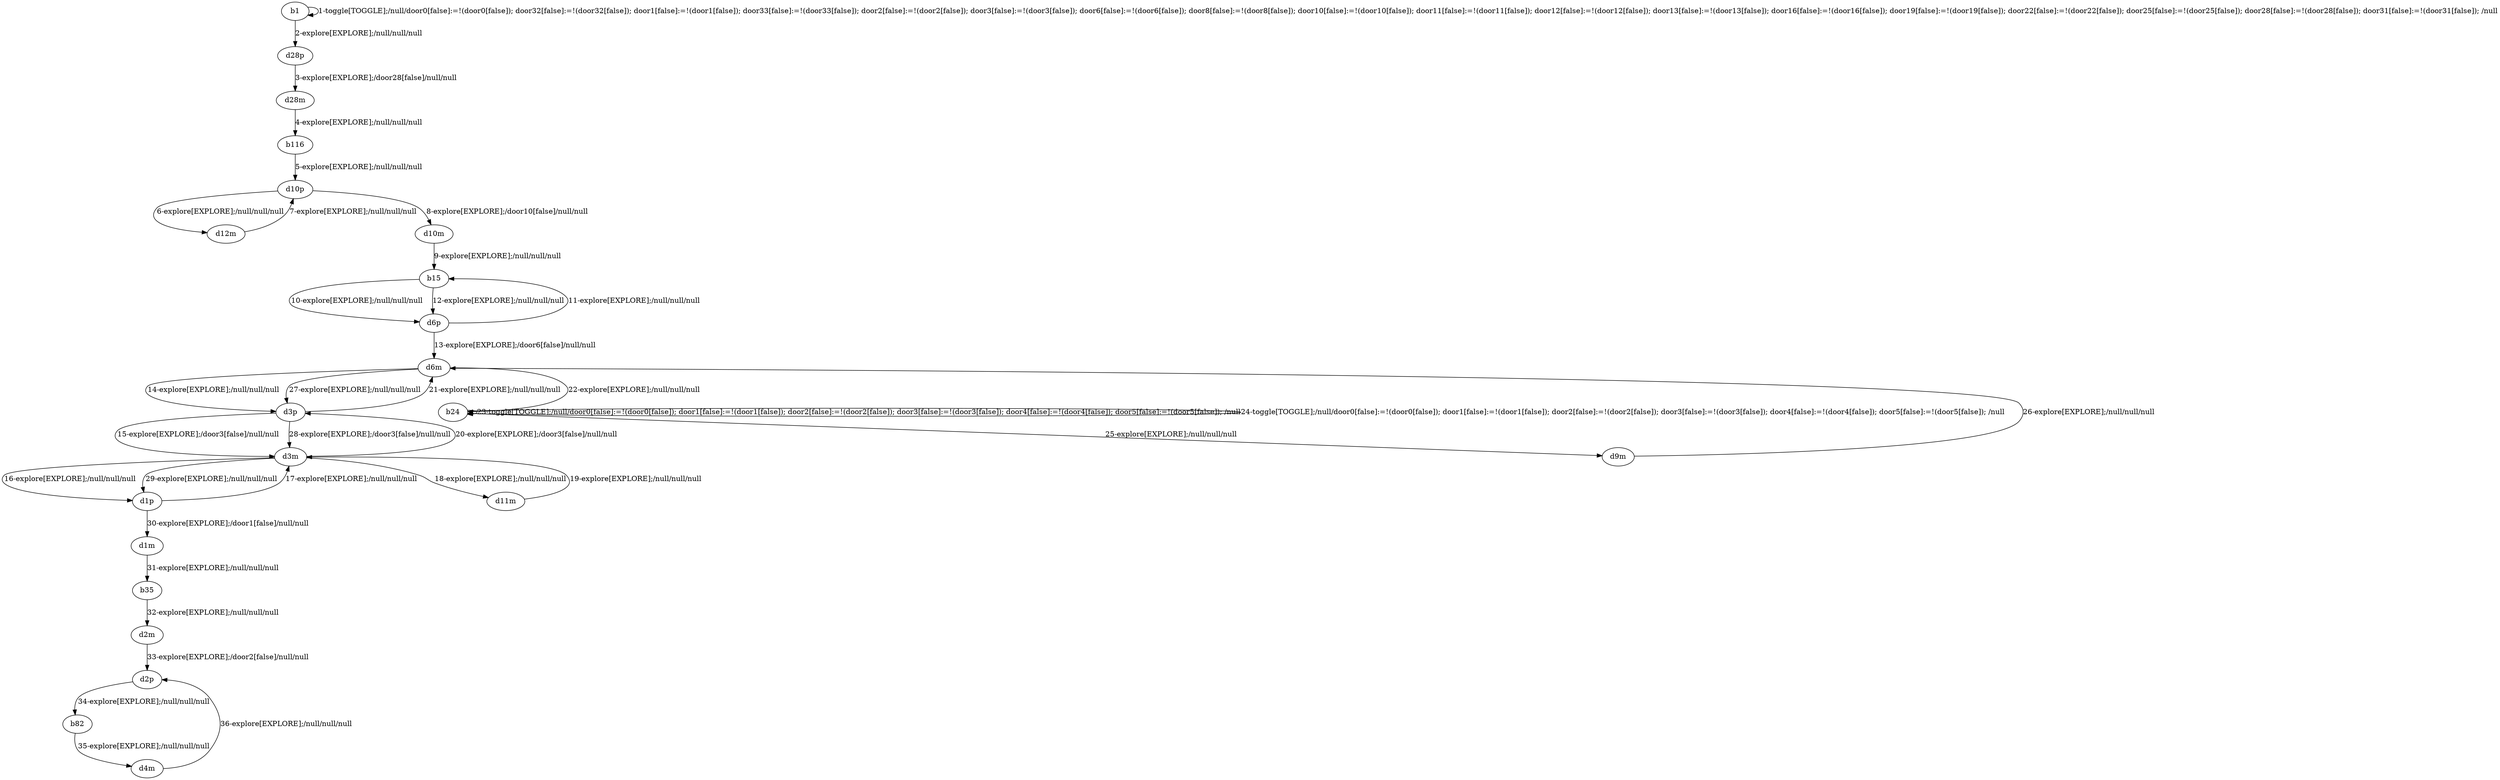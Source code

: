 # Total number of goals covered by this test: 1
# d4m --> d2p

digraph g {
"b1" -> "b1" [label = "1-toggle[TOGGLE];/null/door0[false]:=!(door0[false]); door32[false]:=!(door32[false]); door1[false]:=!(door1[false]); door33[false]:=!(door33[false]); door2[false]:=!(door2[false]); door3[false]:=!(door3[false]); door6[false]:=!(door6[false]); door8[false]:=!(door8[false]); door10[false]:=!(door10[false]); door11[false]:=!(door11[false]); door12[false]:=!(door12[false]); door13[false]:=!(door13[false]); door16[false]:=!(door16[false]); door19[false]:=!(door19[false]); door22[false]:=!(door22[false]); door25[false]:=!(door25[false]); door28[false]:=!(door28[false]); door31[false]:=!(door31[false]); /null"];
"b1" -> "d28p" [label = "2-explore[EXPLORE];/null/null/null"];
"d28p" -> "d28m" [label = "3-explore[EXPLORE];/door28[false]/null/null"];
"d28m" -> "b116" [label = "4-explore[EXPLORE];/null/null/null"];
"b116" -> "d10p" [label = "5-explore[EXPLORE];/null/null/null"];
"d10p" -> "d12m" [label = "6-explore[EXPLORE];/null/null/null"];
"d12m" -> "d10p" [label = "7-explore[EXPLORE];/null/null/null"];
"d10p" -> "d10m" [label = "8-explore[EXPLORE];/door10[false]/null/null"];
"d10m" -> "b15" [label = "9-explore[EXPLORE];/null/null/null"];
"b15" -> "d6p" [label = "10-explore[EXPLORE];/null/null/null"];
"d6p" -> "b15" [label = "11-explore[EXPLORE];/null/null/null"];
"b15" -> "d6p" [label = "12-explore[EXPLORE];/null/null/null"];
"d6p" -> "d6m" [label = "13-explore[EXPLORE];/door6[false]/null/null"];
"d6m" -> "d3p" [label = "14-explore[EXPLORE];/null/null/null"];
"d3p" -> "d3m" [label = "15-explore[EXPLORE];/door3[false]/null/null"];
"d3m" -> "d1p" [label = "16-explore[EXPLORE];/null/null/null"];
"d1p" -> "d3m" [label = "17-explore[EXPLORE];/null/null/null"];
"d3m" -> "d11m" [label = "18-explore[EXPLORE];/null/null/null"];
"d11m" -> "d3m" [label = "19-explore[EXPLORE];/null/null/null"];
"d3m" -> "d3p" [label = "20-explore[EXPLORE];/door3[false]/null/null"];
"d3p" -> "d6m" [label = "21-explore[EXPLORE];/null/null/null"];
"d6m" -> "b24" [label = "22-explore[EXPLORE];/null/null/null"];
"b24" -> "b24" [label = "23-toggle[TOGGLE];/null/door0[false]:=!(door0[false]); door1[false]:=!(door1[false]); door2[false]:=!(door2[false]); door3[false]:=!(door3[false]); door4[false]:=!(door4[false]); door5[false]:=!(door5[false]); /null"];
"b24" -> "b24" [label = "24-toggle[TOGGLE];/null/door0[false]:=!(door0[false]); door1[false]:=!(door1[false]); door2[false]:=!(door2[false]); door3[false]:=!(door3[false]); door4[false]:=!(door4[false]); door5[false]:=!(door5[false]); /null"];
"b24" -> "d9m" [label = "25-explore[EXPLORE];/null/null/null"];
"d9m" -> "d6m" [label = "26-explore[EXPLORE];/null/null/null"];
"d6m" -> "d3p" [label = "27-explore[EXPLORE];/null/null/null"];
"d3p" -> "d3m" [label = "28-explore[EXPLORE];/door3[false]/null/null"];
"d3m" -> "d1p" [label = "29-explore[EXPLORE];/null/null/null"];
"d1p" -> "d1m" [label = "30-explore[EXPLORE];/door1[false]/null/null"];
"d1m" -> "b35" [label = "31-explore[EXPLORE];/null/null/null"];
"b35" -> "d2m" [label = "32-explore[EXPLORE];/null/null/null"];
"d2m" -> "d2p" [label = "33-explore[EXPLORE];/door2[false]/null/null"];
"d2p" -> "b82" [label = "34-explore[EXPLORE];/null/null/null"];
"b82" -> "d4m" [label = "35-explore[EXPLORE];/null/null/null"];
"d4m" -> "d2p" [label = "36-explore[EXPLORE];/null/null/null"];
}